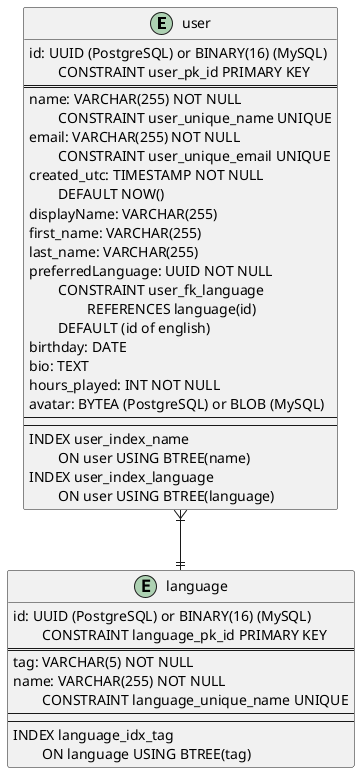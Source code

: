 @startuml

entity user {
    id: UUID (PostgreSQL) or BINARY(16) (MySQL)
    \tCONSTRAINT user_pk_id PRIMARY KEY
    ===
    name: VARCHAR(255) NOT NULL
    \tCONSTRAINT user_unique_name UNIQUE
    email: VARCHAR(255) NOT NULL
    \tCONSTRAINT user_unique_email UNIQUE
    created_utc: TIMESTAMP NOT NULL
    \tDEFAULT NOW()
    displayName: VARCHAR(255)
    first_name: VARCHAR(255)
    last_name: VARCHAR(255)
    preferredLanguage: UUID NOT NULL
    \tCONSTRAINT user_fk_language
    \t\tREFERENCES language(id)
    \tDEFAULT (id of english)
    birthday: DATE
    bio: TEXT
    hours_played: INT NOT NULL
    avatar: BYTEA (PostgreSQL) or BLOB (MySQL)
    ---
    ---
    INDEX user_index_name
    \tON user USING BTREE(name)
    INDEX user_index_language
    \tON user USING BTREE(language)
}

entity language {
    id: UUID (PostgreSQL) or BINARY(16) (MySQL)
    \tCONSTRAINT language_pk_id PRIMARY KEY
    ==
    tag: VARCHAR(5) NOT NULL
    name: VARCHAR(255) NOT NULL
    \tCONSTRAINT language_unique_name UNIQUE
    ---
    ---
    INDEX language_idx_tag
    \tON language USING BTREE(tag)
}

user }|--|| language

@enduml